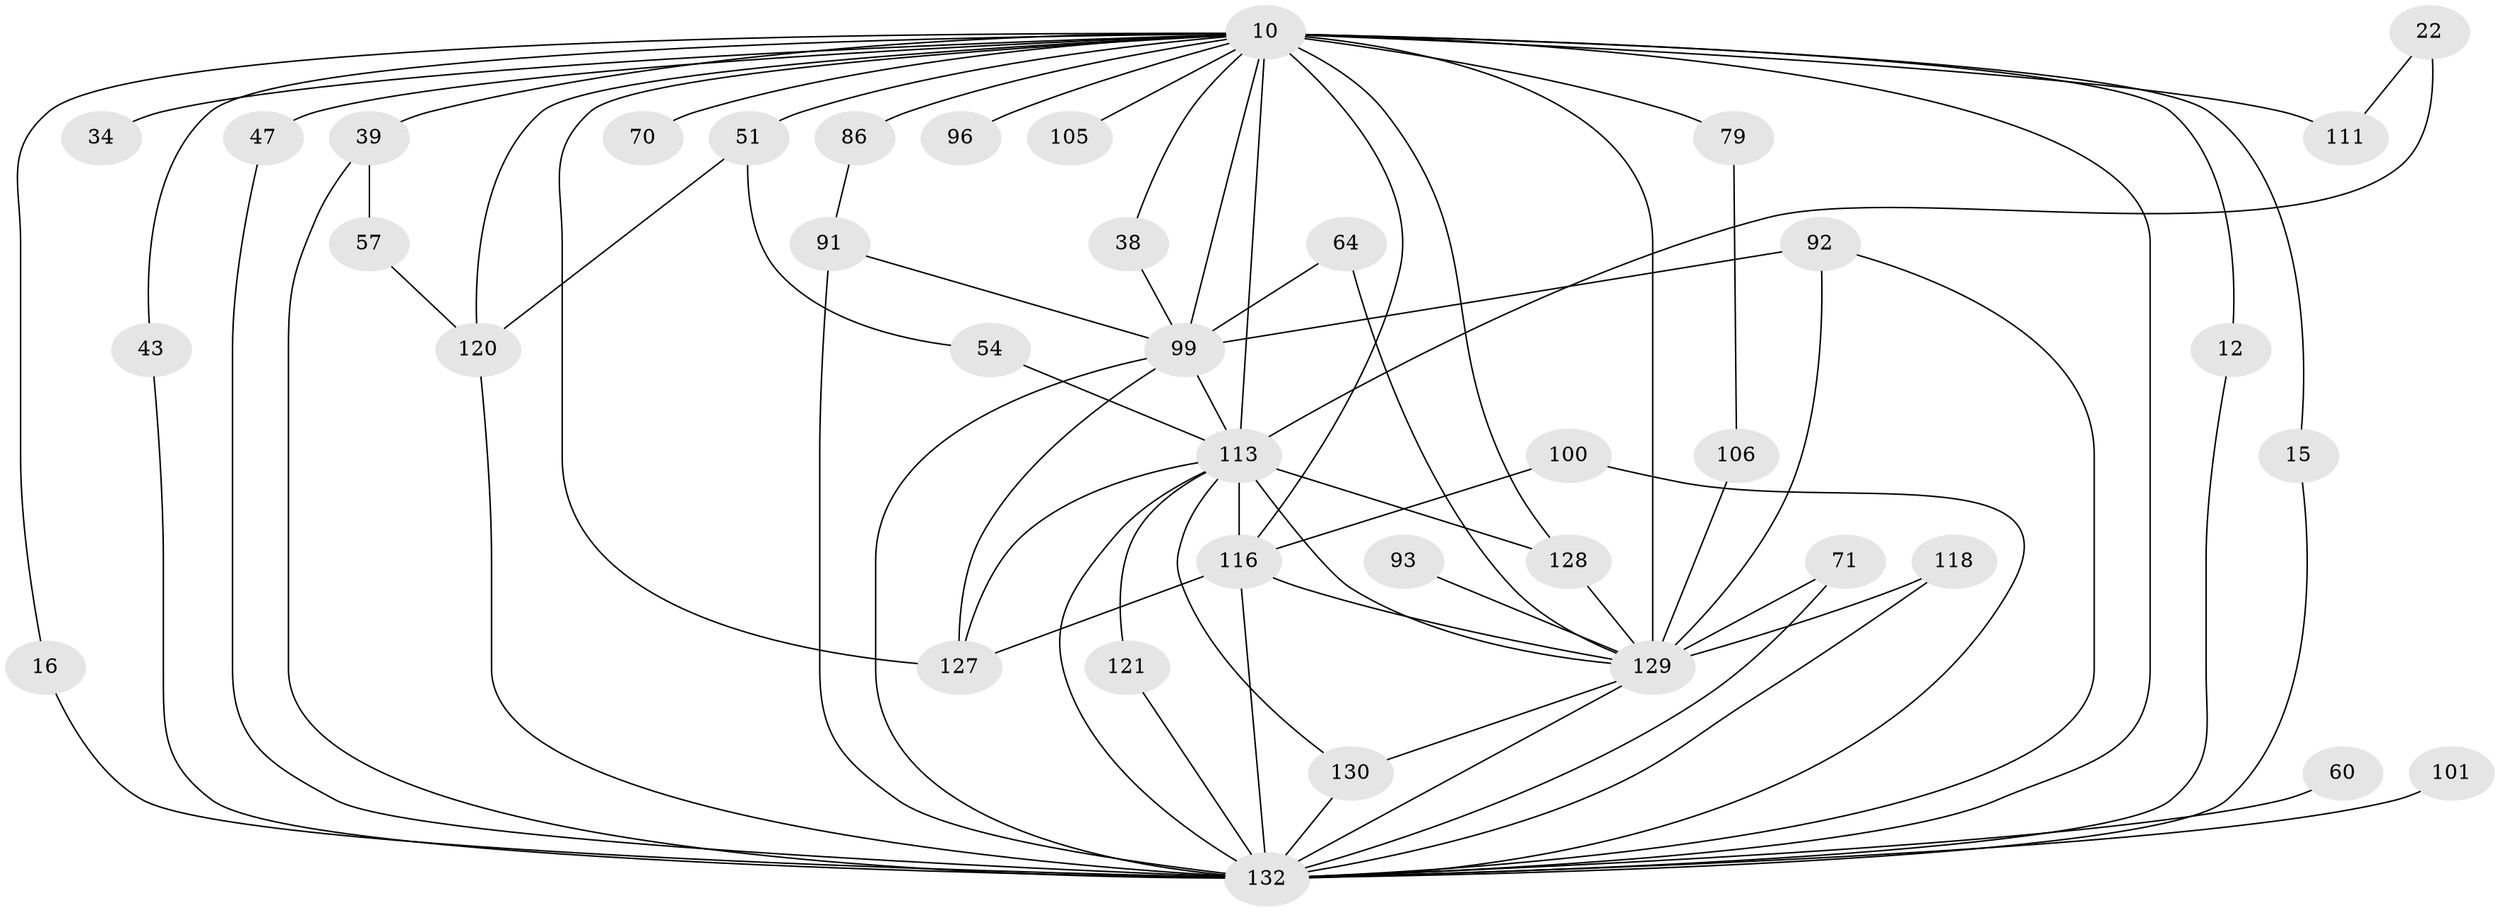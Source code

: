 // original degree distribution, {31: 0.015151515151515152, 18: 0.007575757575757576, 15: 0.007575757575757576, 25: 0.015151515151515152, 20: 0.015151515151515152, 17: 0.007575757575757576, 24: 0.007575757575757576, 3: 0.20454545454545456, 2: 0.5227272727272727, 5: 0.06818181818181818, 4: 0.08333333333333333, 6: 0.030303030303030304, 12: 0.007575757575757576, 8: 0.007575757575757576}
// Generated by graph-tools (version 1.1) at 2025/47/03/04/25 21:47:52]
// undirected, 39 vertices, 75 edges
graph export_dot {
graph [start="1"]
  node [color=gray90,style=filled];
  10 [super="+6+8"];
  12;
  15;
  16;
  22;
  34;
  38;
  39 [super="+33"];
  43;
  47 [super="+28"];
  51 [super="+50"];
  54;
  57;
  60;
  64;
  70;
  71;
  79;
  86;
  91 [super="+83"];
  92 [super="+68"];
  93;
  96;
  99 [super="+20"];
  100 [super="+90"];
  101;
  105;
  106;
  111 [super="+11"];
  113 [super="+69+97"];
  116 [super="+114+76"];
  118;
  120 [super="+117+110"];
  121;
  127 [super="+112+88+103+77+122"];
  128 [super="+95+49"];
  129 [super="+24+126+124"];
  130 [super="+98"];
  132 [super="+40+123+37+131+125+73"];
  10 -- 16;
  10 -- 38;
  10 -- 70 [weight=2];
  10 -- 96 [weight=2];
  10 -- 105 [weight=2];
  10 -- 116 [weight=8];
  10 -- 129 [weight=12];
  10 -- 79 [weight=2];
  10 -- 39 [weight=3];
  10 -- 51 [weight=4];
  10 -- 128 [weight=2];
  10 -- 12;
  10 -- 15;
  10 -- 34 [weight=2];
  10 -- 43;
  10 -- 47 [weight=2];
  10 -- 86;
  10 -- 99 [weight=10];
  10 -- 113 [weight=12];
  10 -- 132 [weight=16];
  10 -- 120 [weight=3];
  10 -- 127 [weight=8];
  10 -- 111 [weight=2];
  12 -- 132;
  15 -- 132;
  16 -- 132;
  22 -- 111;
  22 -- 113 [weight=2];
  38 -- 99;
  39 -- 57;
  39 -- 132;
  43 -- 132;
  47 -- 132;
  51 -- 54;
  51 -- 120 [weight=2];
  54 -- 113;
  57 -- 120;
  60 -- 132 [weight=2];
  64 -- 99;
  64 -- 129;
  71 -- 132;
  71 -- 129;
  79 -- 106;
  86 -- 91;
  91 -- 99;
  91 -- 132 [weight=3];
  92 -- 99;
  92 -- 132;
  92 -- 129;
  93 -- 129;
  99 -- 132 [weight=10];
  99 -- 113 [weight=5];
  99 -- 127;
  100 -- 132 [weight=3];
  100 -- 116;
  101 -- 132 [weight=2];
  106 -- 129;
  113 -- 121;
  113 -- 132 [weight=9];
  113 -- 130;
  113 -- 116 [weight=5];
  113 -- 129;
  113 -- 127;
  113 -- 128;
  116 -- 132 [weight=2];
  116 -- 127;
  116 -- 129 [weight=2];
  118 -- 132;
  118 -- 129;
  120 -- 132 [weight=3];
  121 -- 132;
  128 -- 129;
  129 -- 132 [weight=2];
  129 -- 130;
  130 -- 132;
}
